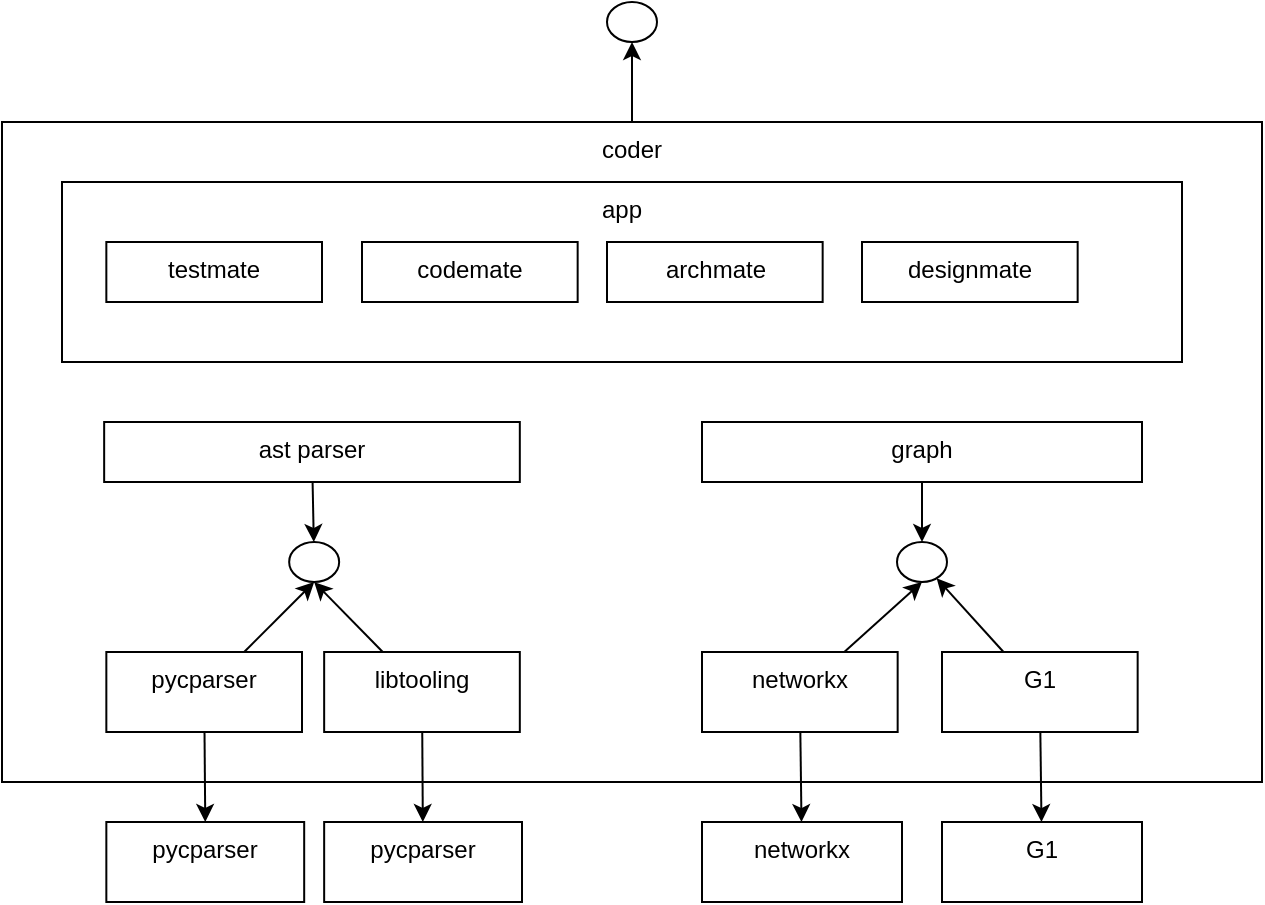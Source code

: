 <mxfile>
    <diagram id="7PcAVwCFNQcPoO41kSfS" name="Page-1">
        <mxGraphModel dx="1002" dy="439" grid="1" gridSize="10" guides="1" tooltips="1" connect="1" arrows="1" fold="1" page="1" pageScale="1" pageWidth="827" pageHeight="1169" math="0" shadow="0">
            <root>
                <mxCell id="0"/>
                <mxCell id="1" parent="0"/>
                <mxCell id="13" value="" style="edgeStyle=none;html=1;" edge="1" parent="1" source="2" target="12">
                    <mxGeometry relative="1" as="geometry"/>
                </mxCell>
                <mxCell id="2" value="coder" style="whiteSpace=wrap;html=1;verticalAlign=top;" vertex="1" parent="1">
                    <mxGeometry x="50" y="180" width="630" height="330" as="geometry"/>
                </mxCell>
                <mxCell id="3" value="pycparser" style="whiteSpace=wrap;html=1;verticalAlign=top;" vertex="1" parent="1">
                    <mxGeometry x="102.17" y="530" width="98.92" height="40" as="geometry"/>
                </mxCell>
                <mxCell id="6" value="" style="group" vertex="1" connectable="0" parent="1">
                    <mxGeometry x="101.08" y="330" width="207.83" height="30" as="geometry"/>
                </mxCell>
                <mxCell id="5" value="ast parser" style="whiteSpace=wrap;html=1;verticalAlign=top;movable=1;resizable=1;rotatable=1;deletable=1;editable=1;connectable=1;" vertex="1" parent="6">
                    <mxGeometry width="207.83" height="30" as="geometry"/>
                </mxCell>
                <object label="" id="7">
                    <mxCell style="edgeStyle=none;html=1;entryX=0.5;entryY=0;entryDx=0;entryDy=0;" edge="1" parent="1" source="4" target="3">
                        <mxGeometry relative="1" as="geometry"/>
                    </mxCell>
                </object>
                <mxCell id="33" value="" style="edgeStyle=none;html=1;" edge="1" parent="1" source="8" target="30">
                    <mxGeometry relative="1" as="geometry"/>
                </mxCell>
                <mxCell id="8" value="graph" style="whiteSpace=wrap;html=1;verticalAlign=top;" vertex="1" parent="1">
                    <mxGeometry x="400" y="330" width="220" height="30" as="geometry"/>
                </mxCell>
                <mxCell id="11" value="" style="edgeStyle=none;html=1;" edge="1" parent="1" source="9" target="10">
                    <mxGeometry relative="1" as="geometry"/>
                </mxCell>
                <mxCell id="31" style="edgeStyle=none;html=1;entryX=0.5;entryY=1;entryDx=0;entryDy=0;" edge="1" parent="1" source="9" target="30">
                    <mxGeometry relative="1" as="geometry"/>
                </mxCell>
                <mxCell id="9" value="networkx" style="whiteSpace=wrap;html=1;verticalAlign=top;" vertex="1" parent="1">
                    <mxGeometry x="400" y="445" width="97.83" height="40" as="geometry"/>
                </mxCell>
                <mxCell id="10" value="networkx" style="whiteSpace=wrap;html=1;verticalAlign=top;" vertex="1" parent="1">
                    <mxGeometry x="400" y="530" width="100" height="40" as="geometry"/>
                </mxCell>
                <mxCell id="12" value="" style="ellipse;whiteSpace=wrap;html=1;verticalAlign=top;" vertex="1" parent="1">
                    <mxGeometry x="352.5" y="120" width="25" height="20" as="geometry"/>
                </mxCell>
                <mxCell id="24" value="" style="edgeStyle=none;html=1;entryX=0.5;entryY=1;entryDx=0;entryDy=0;" edge="1" parent="1" source="4" target="21">
                    <mxGeometry relative="1" as="geometry"/>
                </mxCell>
                <mxCell id="4" value="pycparser" style="whiteSpace=wrap;html=1;verticalAlign=top;movable=1;resizable=1;rotatable=1;deletable=1;editable=1;connectable=1;" vertex="1" parent="1">
                    <mxGeometry x="102.17" y="445" width="97.83" height="40" as="geometry"/>
                </mxCell>
                <mxCell id="20" value="" style="edgeStyle=none;html=1;" edge="1" parent="1" source="18" target="19">
                    <mxGeometry relative="1" as="geometry"/>
                </mxCell>
                <mxCell id="25" value="" style="edgeStyle=none;html=1;entryX=0.5;entryY=1;entryDx=0;entryDy=0;" edge="1" parent="1" source="18" target="21">
                    <mxGeometry relative="1" as="geometry"/>
                </mxCell>
                <mxCell id="18" value="libtooling" style="whiteSpace=wrap;html=1;verticalAlign=top;movable=1;resizable=1;rotatable=1;deletable=1;editable=1;connectable=1;" vertex="1" parent="1">
                    <mxGeometry x="211.08" y="445" width="97.83" height="40" as="geometry"/>
                </mxCell>
                <mxCell id="19" value="pycparser" style="whiteSpace=wrap;html=1;verticalAlign=top;" vertex="1" parent="1">
                    <mxGeometry x="211.08" y="530" width="98.92" height="40" as="geometry"/>
                </mxCell>
                <mxCell id="21" value="" style="ellipse;whiteSpace=wrap;html=1;verticalAlign=top;" vertex="1" parent="1">
                    <mxGeometry x="193.58" y="390" width="25" height="20" as="geometry"/>
                </mxCell>
                <mxCell id="26" value="" style="edgeStyle=none;html=1;" edge="1" parent="1" source="5" target="21">
                    <mxGeometry relative="1" as="geometry"/>
                </mxCell>
                <mxCell id="29" value="" style="edgeStyle=none;html=1;" edge="1" parent="1" source="27" target="28">
                    <mxGeometry relative="1" as="geometry"/>
                </mxCell>
                <mxCell id="32" style="edgeStyle=none;html=1;" edge="1" parent="1" source="27" target="30">
                    <mxGeometry relative="1" as="geometry"/>
                </mxCell>
                <mxCell id="27" value="G1" style="whiteSpace=wrap;html=1;verticalAlign=top;" vertex="1" parent="1">
                    <mxGeometry x="520" y="445" width="97.83" height="40" as="geometry"/>
                </mxCell>
                <mxCell id="28" value="G1" style="whiteSpace=wrap;html=1;verticalAlign=top;" vertex="1" parent="1">
                    <mxGeometry x="520" y="530" width="100" height="40" as="geometry"/>
                </mxCell>
                <mxCell id="30" value="" style="ellipse;whiteSpace=wrap;html=1;verticalAlign=top;" vertex="1" parent="1">
                    <mxGeometry x="497.5" y="390" width="25" height="20" as="geometry"/>
                </mxCell>
                <mxCell id="35" value="" style="group" vertex="1" connectable="0" parent="1">
                    <mxGeometry x="80" y="210" width="560" height="90" as="geometry"/>
                </mxCell>
                <mxCell id="36" value="app" style="whiteSpace=wrap;html=1;verticalAlign=top;movable=1;resizable=1;rotatable=1;deletable=1;editable=1;connectable=1;" vertex="1" parent="35">
                    <mxGeometry width="560" height="90" as="geometry"/>
                </mxCell>
                <mxCell id="37" value="" style="group" vertex="1" connectable="0" parent="35">
                    <mxGeometry x="22.17" y="30" width="107.83" height="30" as="geometry"/>
                </mxCell>
                <mxCell id="38" value="testmate" style="whiteSpace=wrap;html=1;verticalAlign=top;movable=1;resizable=1;rotatable=1;deletable=1;editable=1;connectable=1;" vertex="1" parent="37">
                    <mxGeometry width="107.83" height="30" as="geometry"/>
                </mxCell>
                <mxCell id="39" value="" style="group" vertex="1" connectable="0" parent="35">
                    <mxGeometry x="150" y="30" width="107.83" height="30" as="geometry"/>
                </mxCell>
                <mxCell id="40" value="codemate" style="whiteSpace=wrap;html=1;verticalAlign=top;movable=1;resizable=1;rotatable=1;deletable=1;editable=1;connectable=1;" vertex="1" parent="39">
                    <mxGeometry width="107.83" height="30" as="geometry"/>
                </mxCell>
                <mxCell id="41" value="" style="group" vertex="1" connectable="0" parent="35">
                    <mxGeometry x="272.5" y="30" width="107.83" height="30" as="geometry"/>
                </mxCell>
                <mxCell id="42" value="archmate" style="whiteSpace=wrap;html=1;verticalAlign=top;movable=1;resizable=1;rotatable=1;deletable=1;editable=1;connectable=1;" vertex="1" parent="41">
                    <mxGeometry width="107.83" height="30" as="geometry"/>
                </mxCell>
                <mxCell id="43" value="designmate" style="whiteSpace=wrap;html=1;verticalAlign=top;movable=1;resizable=1;rotatable=1;deletable=1;editable=1;connectable=1;" vertex="1" parent="35">
                    <mxGeometry x="400" y="30" width="107.83" height="30" as="geometry"/>
                </mxCell>
            </root>
        </mxGraphModel>
    </diagram>
</mxfile>